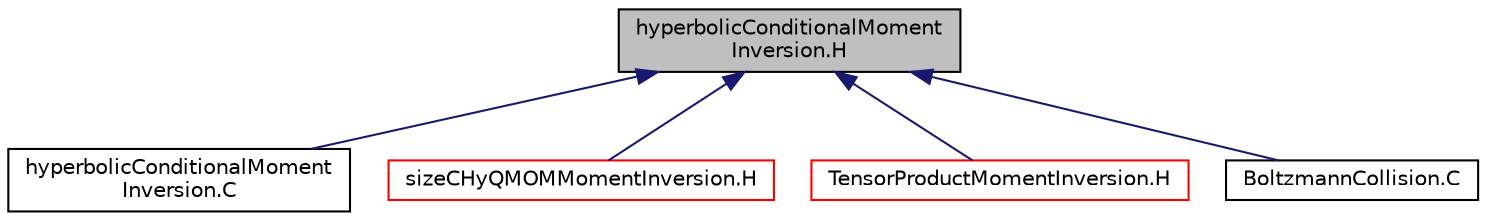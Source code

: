 digraph "hyperbolicConditionalMomentInversion.H"
{
  bgcolor="transparent";
  edge [fontname="Helvetica",fontsize="10",labelfontname="Helvetica",labelfontsize="10"];
  node [fontname="Helvetica",fontsize="10",shape=record];
  Node26 [label="hyperbolicConditionalMoment\lInversion.H",height=0.2,width=0.4,color="black", fillcolor="grey75", style="filled", fontcolor="black"];
  Node26 -> Node27 [dir="back",color="midnightblue",fontsize="10",style="solid",fontname="Helvetica"];
  Node27 [label="hyperbolicConditionalMoment\lInversion.C",height=0.2,width=0.4,color="black",URL="$a00206.html"];
  Node26 -> Node28 [dir="back",color="midnightblue",fontsize="10",style="solid",fontname="Helvetica"];
  Node28 [label="sizeCHyQMOMMomentInversion.H",height=0.2,width=0.4,color="red",URL="$a00233.html"];
  Node26 -> Node30 [dir="back",color="midnightblue",fontsize="10",style="solid",fontname="Helvetica"];
  Node30 [label="TensorProductMomentInversion.H",height=0.2,width=0.4,color="red",URL="$a00239.html"];
  Node26 -> Node32 [dir="back",color="midnightblue",fontsize="10",style="solid",fontname="Helvetica"];
  Node32 [label="BoltzmannCollision.C",height=0.2,width=0.4,color="black",URL="$a00494.html"];
}
